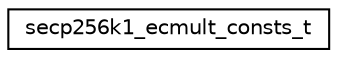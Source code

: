 digraph "Graphical Class Hierarchy"
{
 // LATEX_PDF_SIZE
  edge [fontname="Helvetica",fontsize="10",labelfontname="Helvetica",labelfontsize="10"];
  node [fontname="Helvetica",fontsize="10",shape=record];
  rankdir="LR";
  Node0 [label="secp256k1_ecmult_consts_t",height=0.2,width=0.4,color="black", fillcolor="white", style="filled",URL="$structsecp256k1__ecmult__consts__t.html",tooltip=" "];
}
